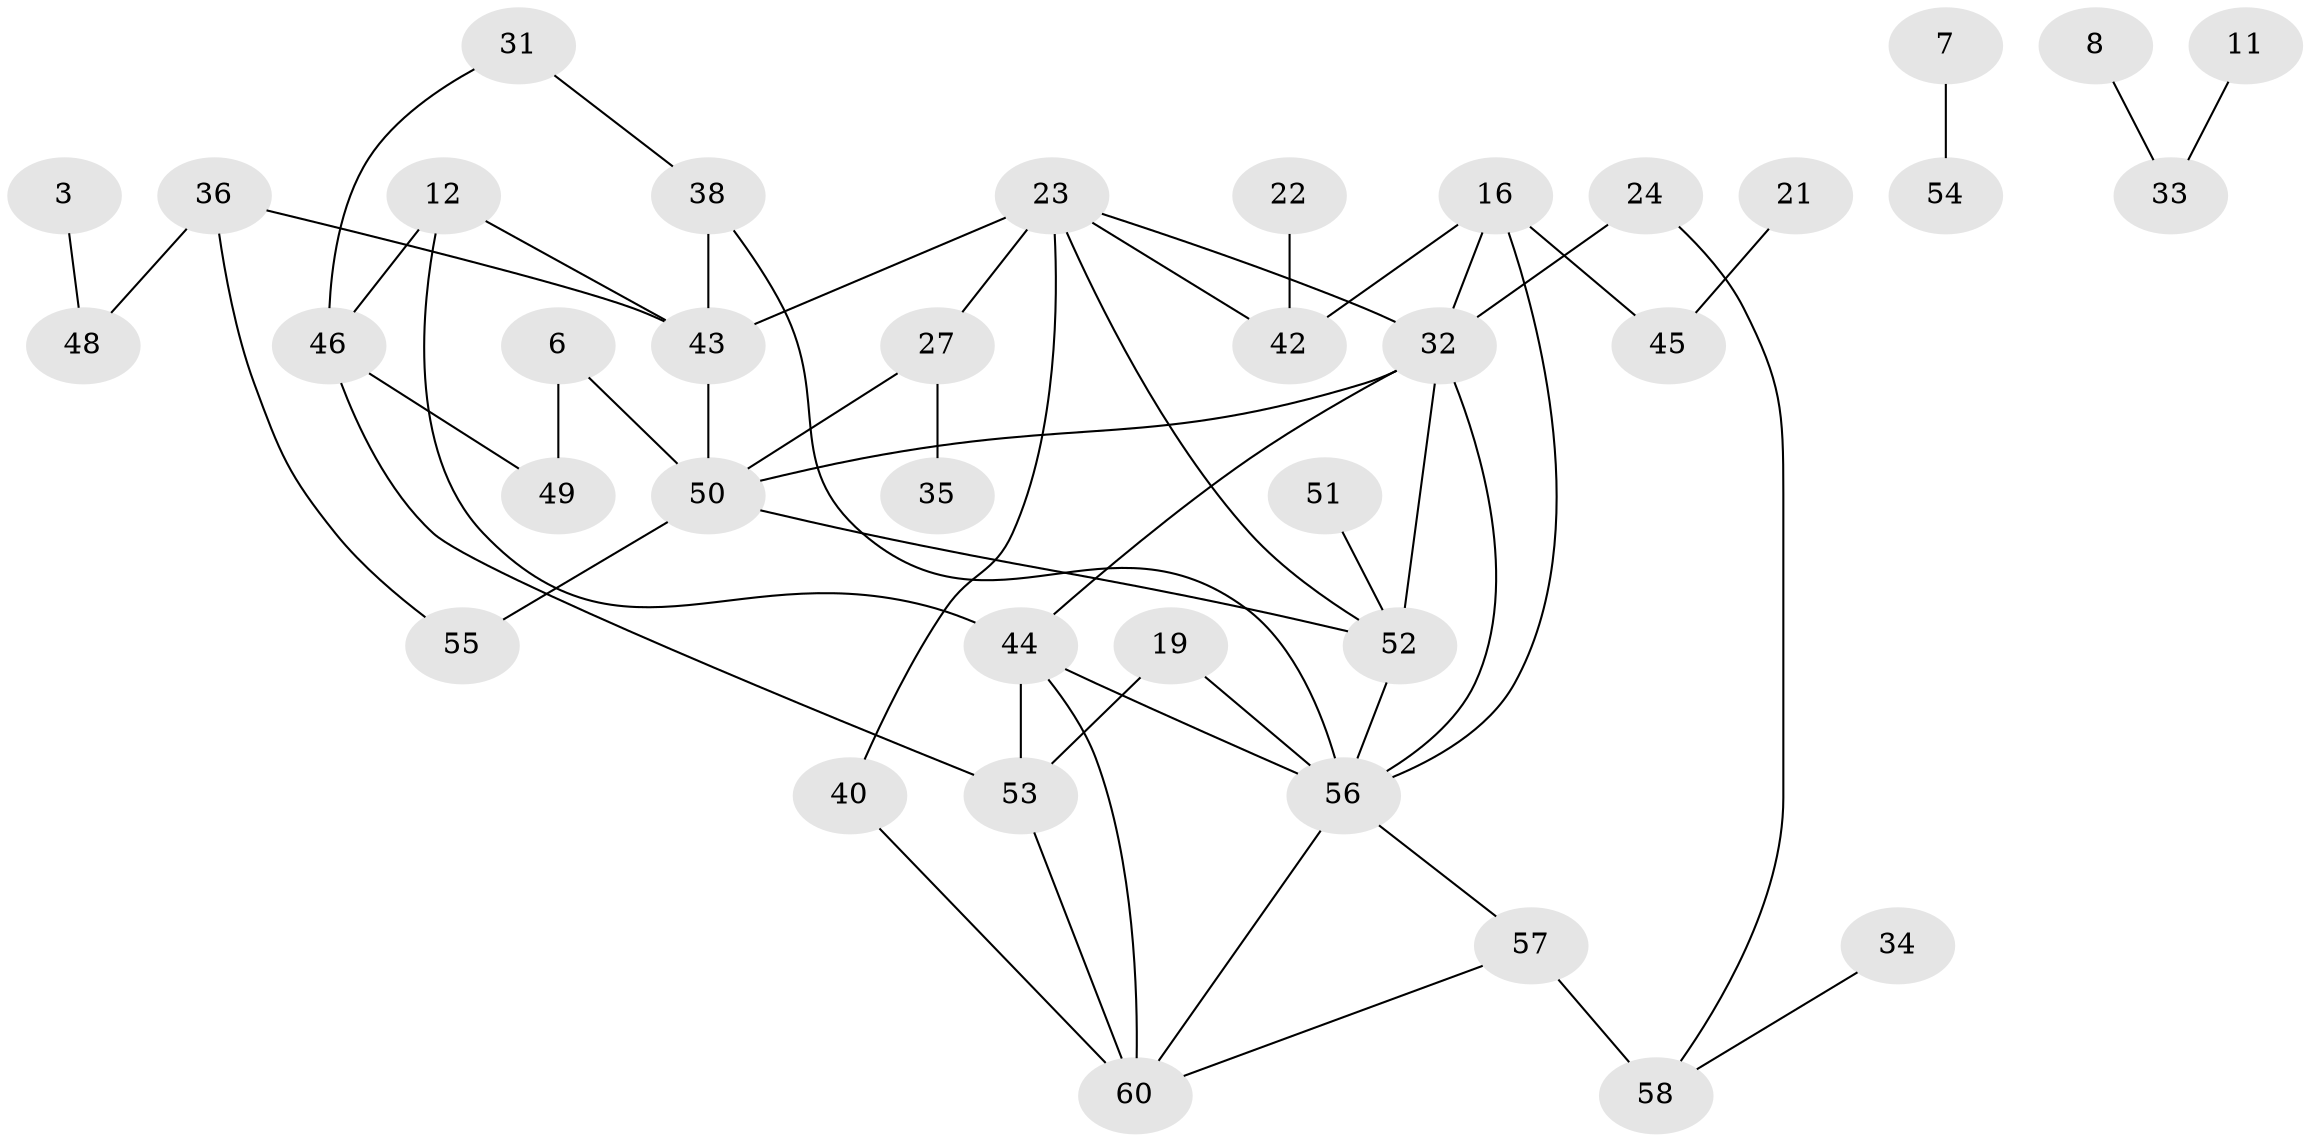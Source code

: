 // original degree distribution, {3: 0.21666666666666667, 2: 0.275, 0: 0.15833333333333333, 1: 0.21666666666666667, 4: 0.06666666666666667, 5: 0.041666666666666664, 6: 0.016666666666666666, 7: 0.008333333333333333}
// Generated by graph-tools (version 1.1) at 2025/00/03/09/25 03:00:52]
// undirected, 38 vertices, 55 edges
graph export_dot {
graph [start="1"]
  node [color=gray90,style=filled];
  3;
  6;
  7;
  8;
  11;
  12;
  16;
  19;
  21;
  22;
  23;
  24;
  27;
  31;
  32;
  33;
  34;
  35;
  36;
  38;
  40;
  42;
  43;
  44;
  45;
  46;
  48;
  49;
  50;
  51;
  52;
  53;
  54;
  55;
  56;
  57;
  58;
  60;
  3 -- 48 [weight=1.0];
  6 -- 49 [weight=1.0];
  6 -- 50 [weight=1.0];
  7 -- 54 [weight=1.0];
  8 -- 33 [weight=1.0];
  11 -- 33 [weight=1.0];
  12 -- 43 [weight=1.0];
  12 -- 44 [weight=1.0];
  12 -- 46 [weight=1.0];
  16 -- 32 [weight=1.0];
  16 -- 42 [weight=1.0];
  16 -- 45 [weight=2.0];
  16 -- 56 [weight=1.0];
  19 -- 53 [weight=1.0];
  19 -- 56 [weight=1.0];
  21 -- 45 [weight=1.0];
  22 -- 42 [weight=1.0];
  23 -- 27 [weight=1.0];
  23 -- 32 [weight=1.0];
  23 -- 40 [weight=1.0];
  23 -- 42 [weight=1.0];
  23 -- 43 [weight=2.0];
  23 -- 52 [weight=1.0];
  24 -- 32 [weight=1.0];
  24 -- 58 [weight=1.0];
  27 -- 35 [weight=1.0];
  27 -- 50 [weight=2.0];
  31 -- 38 [weight=1.0];
  31 -- 46 [weight=1.0];
  32 -- 44 [weight=1.0];
  32 -- 50 [weight=1.0];
  32 -- 52 [weight=3.0];
  32 -- 56 [weight=1.0];
  34 -- 58 [weight=1.0];
  36 -- 43 [weight=1.0];
  36 -- 48 [weight=1.0];
  36 -- 55 [weight=1.0];
  38 -- 43 [weight=1.0];
  38 -- 56 [weight=1.0];
  40 -- 60 [weight=1.0];
  43 -- 50 [weight=1.0];
  44 -- 53 [weight=1.0];
  44 -- 56 [weight=1.0];
  44 -- 60 [weight=1.0];
  46 -- 49 [weight=1.0];
  46 -- 53 [weight=1.0];
  50 -- 52 [weight=1.0];
  50 -- 55 [weight=1.0];
  51 -- 52 [weight=1.0];
  52 -- 56 [weight=1.0];
  53 -- 60 [weight=1.0];
  56 -- 57 [weight=1.0];
  56 -- 60 [weight=1.0];
  57 -- 58 [weight=2.0];
  57 -- 60 [weight=1.0];
}
